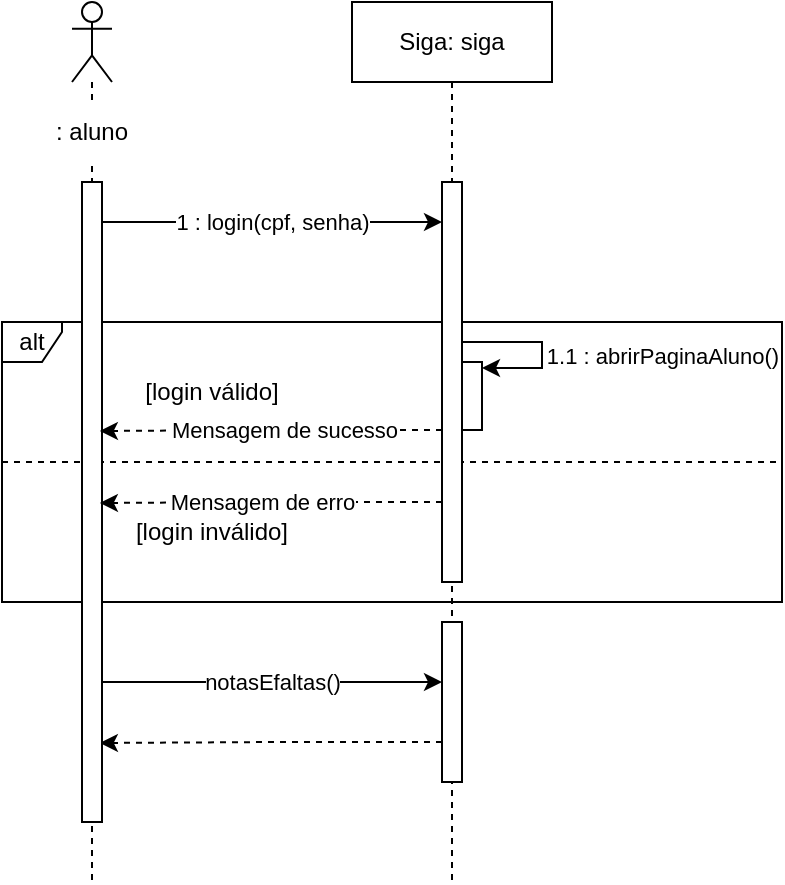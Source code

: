 <mxfile version="16.6.2" type="github">
  <diagram id="ZEX48tybaz3WDPqDXiuD" name="Page-1">
    <mxGraphModel dx="496" dy="283" grid="1" gridSize="10" guides="1" tooltips="1" connect="1" arrows="1" fold="1" page="1" pageScale="1" pageWidth="1169" pageHeight="827" math="0" shadow="0">
      <root>
        <mxCell id="0" />
        <mxCell id="1" parent="0" />
        <mxCell id="3zqD0T_lnfzhav-kkuIM-93" value="" style="shape=umlLifeline;participant=umlActor;perimeter=lifelinePerimeter;whiteSpace=wrap;html=1;container=1;collapsible=0;recursiveResize=0;verticalAlign=top;spacingTop=36;outlineConnect=0;" parent="1" vertex="1">
          <mxGeometry x="365" y="300" width="20" height="440" as="geometry" />
        </mxCell>
        <mxCell id="3zqD0T_lnfzhav-kkuIM-88" value="Siga: siga" style="shape=umlLifeline;perimeter=lifelinePerimeter;whiteSpace=wrap;html=1;container=1;collapsible=0;recursiveResize=0;outlineConnect=0;" parent="1" vertex="1">
          <mxGeometry x="505" y="300" width="100" height="440" as="geometry" />
        </mxCell>
        <mxCell id="3zqD0T_lnfzhav-kkuIM-108" value="" style="html=1;points=[];perimeter=orthogonalPerimeter;" parent="3zqD0T_lnfzhav-kkuIM-88" vertex="1">
          <mxGeometry x="45" y="310" width="10" height="80" as="geometry" />
        </mxCell>
        <mxCell id="3zqD0T_lnfzhav-kkuIM-115" value="" style="edgeStyle=orthogonalEdgeStyle;rounded=0;orthogonalLoop=1;jettySize=auto;html=1;dashed=1;entryX=0.893;entryY=0.482;entryDx=0;entryDy=0;entryPerimeter=0;" parent="3zqD0T_lnfzhav-kkuIM-88" edge="1">
          <mxGeometry relative="1" as="geometry">
            <mxPoint x="45" y="370.0" as="sourcePoint" />
            <mxPoint x="-126.07" y="370.5" as="targetPoint" />
            <Array as="points">
              <mxPoint x="-39" y="370" />
            </Array>
          </mxGeometry>
        </mxCell>
        <mxCell id="3zqD0T_lnfzhav-kkuIM-83" value="" style="edgeStyle=orthogonalEdgeStyle;rounded=0;orthogonalLoop=1;jettySize=auto;html=1;" parent="1" source="3zqD0T_lnfzhav-kkuIM-74" target="3zqD0T_lnfzhav-kkuIM-82" edge="1">
          <mxGeometry relative="1" as="geometry">
            <Array as="points">
              <mxPoint x="420" y="410" />
              <mxPoint x="420" y="410" />
            </Array>
          </mxGeometry>
        </mxCell>
        <mxCell id="3zqD0T_lnfzhav-kkuIM-84" value="1 : login(cpf, senha)" style="edgeLabel;html=1;align=center;verticalAlign=middle;resizable=0;points=[];" parent="3zqD0T_lnfzhav-kkuIM-83" vertex="1" connectable="0">
          <mxGeometry x="-0.277" y="-3" relative="1" as="geometry">
            <mxPoint x="23" y="-3" as="offset" />
          </mxGeometry>
        </mxCell>
        <mxCell id="3zqD0T_lnfzhav-kkuIM-87" value="alt" style="shape=umlFrame;whiteSpace=wrap;html=1;width=30;height=20;" parent="1" vertex="1">
          <mxGeometry x="330" y="460" width="390" height="140" as="geometry" />
        </mxCell>
        <mxCell id="3zqD0T_lnfzhav-kkuIM-89" value="" style="line;strokeWidth=1;fillColor=none;align=left;verticalAlign=middle;spacingTop=-1;spacingLeft=3;spacingRight=3;rotatable=0;labelPosition=right;points=[];portConstraint=eastwest;dashed=1;" parent="1" vertex="1">
          <mxGeometry x="330" y="526" width="390" height="8" as="geometry" />
        </mxCell>
        <mxCell id="3zqD0T_lnfzhav-kkuIM-90" value="[login válido]" style="text;html=1;strokeColor=none;fillColor=none;align=center;verticalAlign=middle;whiteSpace=wrap;rounded=0;dashed=1;" parent="1" vertex="1">
          <mxGeometry x="390" y="480" width="90" height="30" as="geometry" />
        </mxCell>
        <mxCell id="3zqD0T_lnfzhav-kkuIM-92" value="[login inválido]" style="text;html=1;strokeColor=none;fillColor=none;align=center;verticalAlign=middle;whiteSpace=wrap;rounded=0;dashed=1;" parent="1" vertex="1">
          <mxGeometry x="390" y="550" width="90" height="30" as="geometry" />
        </mxCell>
        <mxCell id="3zqD0T_lnfzhav-kkuIM-94" value=": aluno" style="text;html=1;strokeColor=none;fillColor=default;align=center;verticalAlign=middle;whiteSpace=wrap;rounded=0;dashed=1;" parent="1" vertex="1">
          <mxGeometry x="345" y="350" width="60" height="30" as="geometry" />
        </mxCell>
        <mxCell id="3zqD0T_lnfzhav-kkuIM-97" value="" style="html=1;points=[];perimeter=orthogonalPerimeter;" parent="1" vertex="1">
          <mxGeometry x="560" y="480" width="10" height="34" as="geometry" />
        </mxCell>
        <mxCell id="3zqD0T_lnfzhav-kkuIM-82" value="" style="html=1;points=[];perimeter=orthogonalPerimeter;" parent="1" vertex="1">
          <mxGeometry x="550" y="390" width="10" height="200" as="geometry" />
        </mxCell>
        <mxCell id="3zqD0T_lnfzhav-kkuIM-74" value="" style="html=1;points=[];perimeter=orthogonalPerimeter;" parent="1" vertex="1">
          <mxGeometry x="370" y="390" width="10" height="320" as="geometry" />
        </mxCell>
        <mxCell id="3zqD0T_lnfzhav-kkuIM-105" value="" style="edgeStyle=orthogonalEdgeStyle;rounded=0;orthogonalLoop=1;jettySize=auto;html=1;dashed=1;entryX=0.893;entryY=0.482;entryDx=0;entryDy=0;entryPerimeter=0;" parent="1" edge="1">
          <mxGeometry relative="1" as="geometry">
            <mxPoint x="550" y="550.0" as="sourcePoint" />
            <mxPoint x="378.93" y="550.5" as="targetPoint" />
            <Array as="points">
              <mxPoint x="466" y="550" />
            </Array>
          </mxGeometry>
        </mxCell>
        <mxCell id="zimv07AzqFqPAHHBudzS-3" value="Mensagem de erro" style="edgeLabel;html=1;align=center;verticalAlign=middle;resizable=0;points=[];" vertex="1" connectable="0" parent="3zqD0T_lnfzhav-kkuIM-105">
          <mxGeometry x="0.226" y="2" relative="1" as="geometry">
            <mxPoint x="15" y="-2" as="offset" />
          </mxGeometry>
        </mxCell>
        <mxCell id="3zqD0T_lnfzhav-kkuIM-107" value="" style="edgeStyle=orthogonalEdgeStyle;rounded=0;orthogonalLoop=1;jettySize=auto;html=1;dashed=1;entryX=0.893;entryY=0.482;entryDx=0;entryDy=0;entryPerimeter=0;" parent="1" edge="1">
          <mxGeometry relative="1" as="geometry">
            <mxPoint x="550" y="514.0" as="sourcePoint" />
            <mxPoint x="378.93" y="514.5" as="targetPoint" />
            <Array as="points">
              <mxPoint x="466" y="514" />
            </Array>
          </mxGeometry>
        </mxCell>
        <mxCell id="zimv07AzqFqPAHHBudzS-4" value="Mensagem de sucesso" style="edgeLabel;html=1;align=center;verticalAlign=middle;resizable=0;points=[];" vertex="1" connectable="0" parent="3zqD0T_lnfzhav-kkuIM-107">
          <mxGeometry x="0.119" y="1" relative="1" as="geometry">
            <mxPoint x="16" y="-1" as="offset" />
          </mxGeometry>
        </mxCell>
        <mxCell id="3zqD0T_lnfzhav-kkuIM-109" value="" style="edgeStyle=orthogonalEdgeStyle;rounded=0;orthogonalLoop=1;jettySize=auto;html=1;" parent="1" edge="1">
          <mxGeometry relative="1" as="geometry">
            <mxPoint x="380" y="640.0" as="sourcePoint" />
            <mxPoint x="550" y="640.0" as="targetPoint" />
            <Array as="points">
              <mxPoint x="420" y="640" />
              <mxPoint x="420" y="640" />
            </Array>
          </mxGeometry>
        </mxCell>
        <mxCell id="3zqD0T_lnfzhav-kkuIM-110" value="notasEfaltas()" style="edgeLabel;html=1;align=center;verticalAlign=middle;resizable=0;points=[];" parent="3zqD0T_lnfzhav-kkuIM-109" vertex="1" connectable="0">
          <mxGeometry x="-0.277" y="-3" relative="1" as="geometry">
            <mxPoint x="23" y="-3" as="offset" />
          </mxGeometry>
        </mxCell>
        <mxCell id="3zqD0T_lnfzhav-kkuIM-98" value="" style="endArrow=classic;html=1;rounded=0;" parent="1" source="3zqD0T_lnfzhav-kkuIM-82" edge="1">
          <mxGeometry width="50" height="50" relative="1" as="geometry">
            <mxPoint x="572.432" y="470" as="sourcePoint" />
            <mxPoint x="570" y="483" as="targetPoint" />
            <Array as="points">
              <mxPoint x="590" y="470" />
              <mxPoint x="600" y="470" />
              <mxPoint x="600" y="483" />
            </Array>
          </mxGeometry>
        </mxCell>
        <mxCell id="3zqD0T_lnfzhav-kkuIM-99" value="1.1 : abrirPaginaAluno()" style="edgeLabel;html=1;align=center;verticalAlign=middle;resizable=0;points=[];" parent="3zqD0T_lnfzhav-kkuIM-98" vertex="1" connectable="0">
          <mxGeometry x="0.053" relative="1" as="geometry">
            <mxPoint x="60" y="3" as="offset" />
          </mxGeometry>
        </mxCell>
      </root>
    </mxGraphModel>
  </diagram>
</mxfile>
